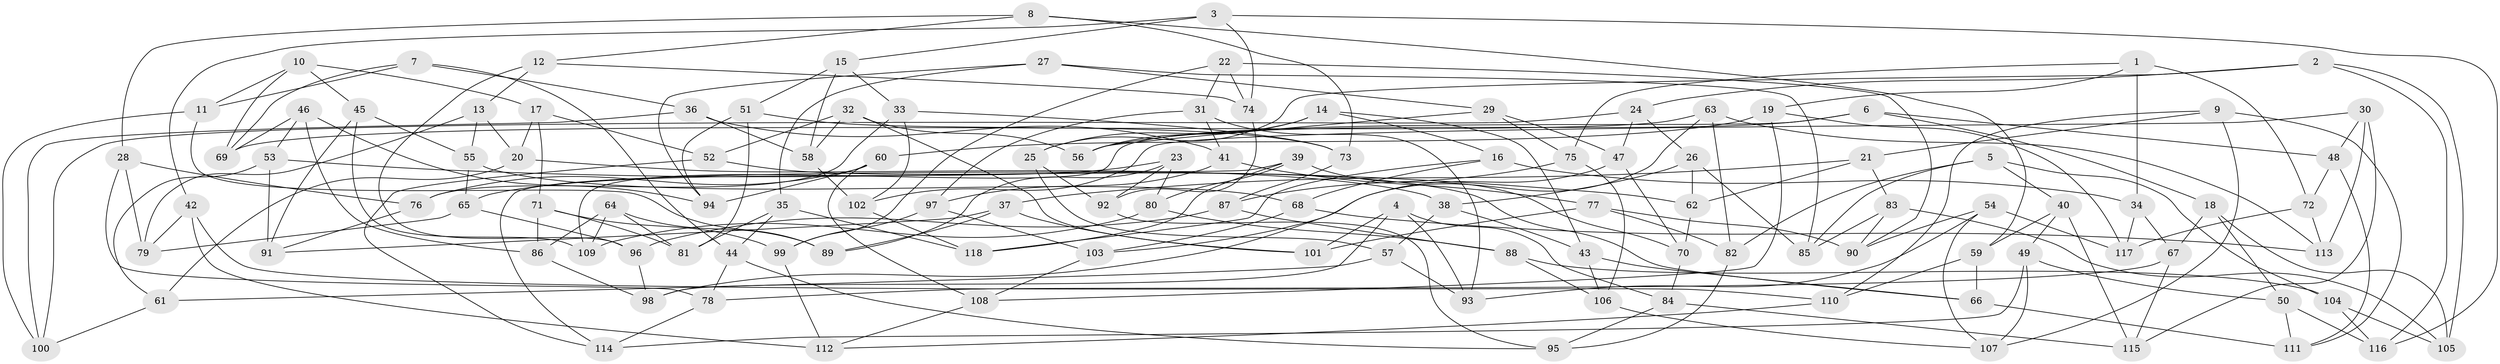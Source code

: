 // coarse degree distribution, {4: 0.7, 3: 0.04285714285714286, 6: 0.04285714285714286, 8: 0.05714285714285714, 7: 0.04285714285714286, 5: 0.07142857142857142, 9: 0.04285714285714286}
// Generated by graph-tools (version 1.1) at 2025/01/03/04/25 22:01:09]
// undirected, 118 vertices, 236 edges
graph export_dot {
graph [start="1"]
  node [color=gray90,style=filled];
  1;
  2;
  3;
  4;
  5;
  6;
  7;
  8;
  9;
  10;
  11;
  12;
  13;
  14;
  15;
  16;
  17;
  18;
  19;
  20;
  21;
  22;
  23;
  24;
  25;
  26;
  27;
  28;
  29;
  30;
  31;
  32;
  33;
  34;
  35;
  36;
  37;
  38;
  39;
  40;
  41;
  42;
  43;
  44;
  45;
  46;
  47;
  48;
  49;
  50;
  51;
  52;
  53;
  54;
  55;
  56;
  57;
  58;
  59;
  60;
  61;
  62;
  63;
  64;
  65;
  66;
  67;
  68;
  69;
  70;
  71;
  72;
  73;
  74;
  75;
  76;
  77;
  78;
  79;
  80;
  81;
  82;
  83;
  84;
  85;
  86;
  87;
  88;
  89;
  90;
  91;
  92;
  93;
  94;
  95;
  96;
  97;
  98;
  99;
  100;
  101;
  102;
  103;
  104;
  105;
  106;
  107;
  108;
  109;
  110;
  111;
  112;
  113;
  114;
  115;
  116;
  117;
  118;
  1 -- 19;
  1 -- 72;
  1 -- 34;
  1 -- 75;
  2 -- 116;
  2 -- 105;
  2 -- 25;
  2 -- 24;
  3 -- 74;
  3 -- 116;
  3 -- 42;
  3 -- 15;
  4 -- 93;
  4 -- 84;
  4 -- 101;
  4 -- 98;
  5 -- 85;
  5 -- 40;
  5 -- 82;
  5 -- 104;
  6 -- 18;
  6 -- 48;
  6 -- 109;
  6 -- 56;
  7 -- 11;
  7 -- 69;
  7 -- 44;
  7 -- 36;
  8 -- 12;
  8 -- 59;
  8 -- 28;
  8 -- 73;
  9 -- 111;
  9 -- 110;
  9 -- 21;
  9 -- 107;
  10 -- 17;
  10 -- 69;
  10 -- 11;
  10 -- 45;
  11 -- 89;
  11 -- 100;
  12 -- 96;
  12 -- 74;
  12 -- 13;
  13 -- 79;
  13 -- 20;
  13 -- 55;
  14 -- 16;
  14 -- 43;
  14 -- 56;
  14 -- 25;
  15 -- 58;
  15 -- 51;
  15 -- 33;
  16 -- 34;
  16 -- 118;
  16 -- 68;
  17 -- 20;
  17 -- 71;
  17 -- 52;
  18 -- 67;
  18 -- 50;
  18 -- 105;
  19 -- 117;
  19 -- 60;
  19 -- 108;
  20 -- 61;
  20 -- 38;
  21 -- 83;
  21 -- 37;
  21 -- 62;
  22 -- 99;
  22 -- 31;
  22 -- 74;
  22 -- 90;
  23 -- 89;
  23 -- 65;
  23 -- 80;
  23 -- 92;
  24 -- 47;
  24 -- 100;
  24 -- 26;
  25 -- 57;
  25 -- 92;
  26 -- 85;
  26 -- 62;
  26 -- 38;
  27 -- 35;
  27 -- 29;
  27 -- 94;
  27 -- 85;
  28 -- 78;
  28 -- 76;
  28 -- 79;
  29 -- 75;
  29 -- 47;
  29 -- 56;
  30 -- 113;
  30 -- 102;
  30 -- 48;
  30 -- 115;
  31 -- 93;
  31 -- 97;
  31 -- 41;
  32 -- 56;
  32 -- 52;
  32 -- 101;
  32 -- 58;
  33 -- 102;
  33 -- 73;
  33 -- 76;
  34 -- 117;
  34 -- 67;
  35 -- 44;
  35 -- 118;
  35 -- 81;
  36 -- 41;
  36 -- 58;
  36 -- 100;
  37 -- 101;
  37 -- 91;
  37 -- 89;
  38 -- 57;
  38 -- 43;
  39 -- 114;
  39 -- 70;
  39 -- 80;
  39 -- 118;
  40 -- 115;
  40 -- 49;
  40 -- 59;
  41 -- 97;
  41 -- 77;
  42 -- 110;
  42 -- 79;
  42 -- 112;
  43 -- 106;
  43 -- 66;
  44 -- 95;
  44 -- 78;
  45 -- 109;
  45 -- 91;
  45 -- 55;
  46 -- 86;
  46 -- 53;
  46 -- 69;
  46 -- 94;
  47 -- 70;
  47 -- 98;
  48 -- 111;
  48 -- 72;
  49 -- 114;
  49 -- 107;
  49 -- 50;
  50 -- 116;
  50 -- 111;
  51 -- 94;
  51 -- 81;
  51 -- 73;
  52 -- 114;
  52 -- 66;
  53 -- 61;
  53 -- 62;
  53 -- 91;
  54 -- 117;
  54 -- 93;
  54 -- 107;
  54 -- 90;
  55 -- 68;
  55 -- 65;
  57 -- 61;
  57 -- 93;
  58 -- 102;
  59 -- 110;
  59 -- 66;
  60 -- 108;
  60 -- 76;
  60 -- 94;
  61 -- 100;
  62 -- 70;
  63 -- 113;
  63 -- 103;
  63 -- 82;
  63 -- 69;
  64 -- 86;
  64 -- 109;
  64 -- 81;
  64 -- 89;
  65 -- 96;
  65 -- 79;
  66 -- 111;
  67 -- 78;
  67 -- 115;
  68 -- 113;
  68 -- 103;
  70 -- 84;
  71 -- 86;
  71 -- 81;
  71 -- 99;
  72 -- 117;
  72 -- 113;
  73 -- 87;
  74 -- 92;
  75 -- 106;
  75 -- 87;
  76 -- 91;
  77 -- 101;
  77 -- 82;
  77 -- 90;
  78 -- 114;
  80 -- 88;
  80 -- 109;
  82 -- 95;
  83 -- 105;
  83 -- 85;
  83 -- 90;
  84 -- 115;
  84 -- 95;
  86 -- 98;
  87 -- 96;
  87 -- 88;
  88 -- 104;
  88 -- 106;
  92 -- 95;
  96 -- 98;
  97 -- 103;
  97 -- 99;
  99 -- 112;
  102 -- 118;
  103 -- 108;
  104 -- 105;
  104 -- 116;
  106 -- 107;
  108 -- 112;
  110 -- 112;
}
